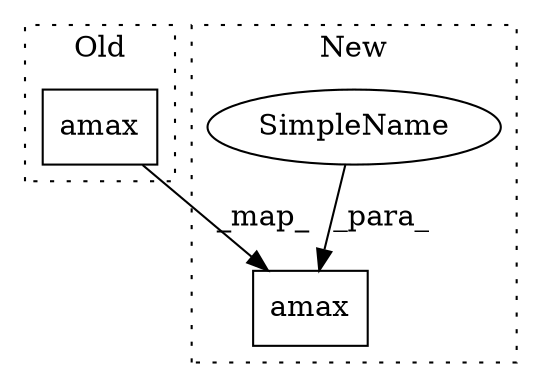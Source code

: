 digraph G {
subgraph cluster0 {
1 [label="amax" a="32" s="909,926" l="5,1" shape="box"];
label = "Old";
style="dotted";
}
subgraph cluster1 {
2 [label="amax" a="32" s="771,788" l="5,1" shape="box"];
3 [label="SimpleName" a="42" s="721" l="10" shape="ellipse"];
label = "New";
style="dotted";
}
1 -> 2 [label="_map_"];
3 -> 2 [label="_para_"];
}